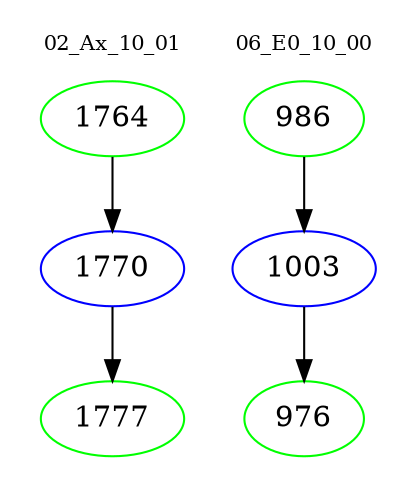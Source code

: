 digraph{
subgraph cluster_0 {
color = white
label = "02_Ax_10_01";
fontsize=10;
T0_1764 [label="1764", color="green"]
T0_1764 -> T0_1770 [color="black"]
T0_1770 [label="1770", color="blue"]
T0_1770 -> T0_1777 [color="black"]
T0_1777 [label="1777", color="green"]
}
subgraph cluster_1 {
color = white
label = "06_E0_10_00";
fontsize=10;
T1_986 [label="986", color="green"]
T1_986 -> T1_1003 [color="black"]
T1_1003 [label="1003", color="blue"]
T1_1003 -> T1_976 [color="black"]
T1_976 [label="976", color="green"]
}
}
